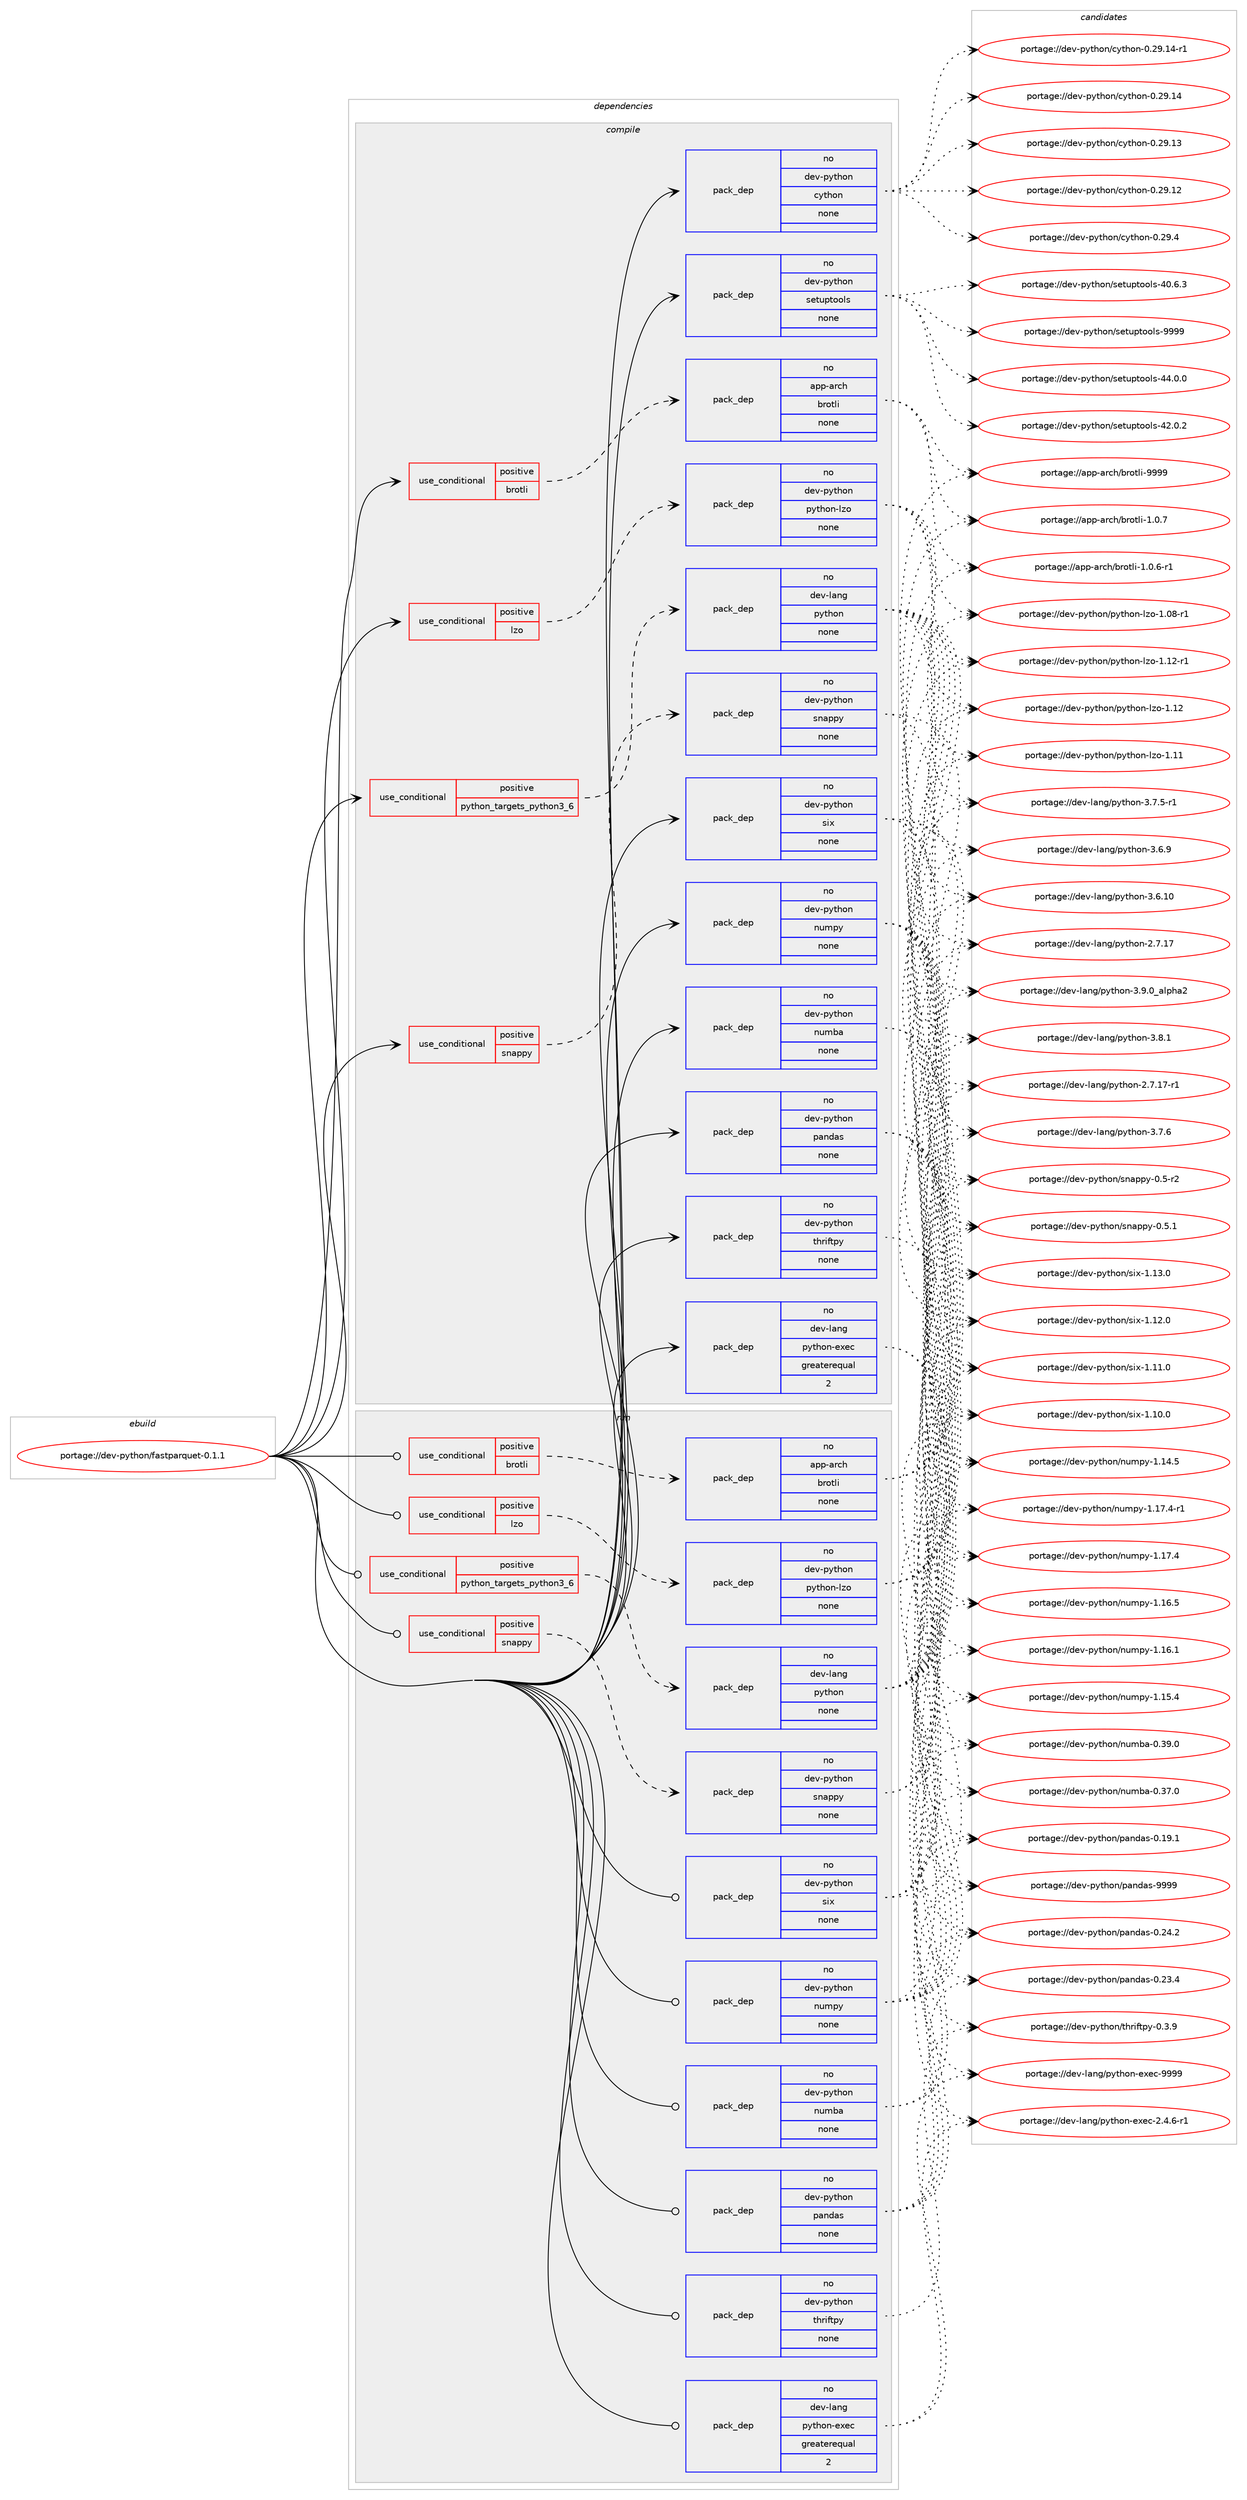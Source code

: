 digraph prolog {

# *************
# Graph options
# *************

newrank=true;
concentrate=true;
compound=true;
graph [rankdir=LR,fontname=Helvetica,fontsize=10,ranksep=1.5];#, ranksep=2.5, nodesep=0.2];
edge  [arrowhead=vee];
node  [fontname=Helvetica,fontsize=10];

# **********
# The ebuild
# **********

subgraph cluster_leftcol {
color=gray;
rank=same;
label=<<i>ebuild</i>>;
id [label="portage://dev-python/fastparquet-0.1.1", color=red, width=4, href="../dev-python/fastparquet-0.1.1.svg"];
}

# ****************
# The dependencies
# ****************

subgraph cluster_midcol {
color=gray;
label=<<i>dependencies</i>>;
subgraph cluster_compile {
fillcolor="#eeeeee";
style=filled;
label=<<i>compile</i>>;
subgraph cond116145 {
dependency461800 [label=<<TABLE BORDER="0" CELLBORDER="1" CELLSPACING="0" CELLPADDING="4"><TR><TD ROWSPAN="3" CELLPADDING="10">use_conditional</TD></TR><TR><TD>positive</TD></TR><TR><TD>brotli</TD></TR></TABLE>>, shape=none, color=red];
subgraph pack340665 {
dependency461801 [label=<<TABLE BORDER="0" CELLBORDER="1" CELLSPACING="0" CELLPADDING="4" WIDTH="220"><TR><TD ROWSPAN="6" CELLPADDING="30">pack_dep</TD></TR><TR><TD WIDTH="110">no</TD></TR><TR><TD>app-arch</TD></TR><TR><TD>brotli</TD></TR><TR><TD>none</TD></TR><TR><TD></TD></TR></TABLE>>, shape=none, color=blue];
}
dependency461800:e -> dependency461801:w [weight=20,style="dashed",arrowhead="vee"];
}
id:e -> dependency461800:w [weight=20,style="solid",arrowhead="vee"];
subgraph cond116146 {
dependency461802 [label=<<TABLE BORDER="0" CELLBORDER="1" CELLSPACING="0" CELLPADDING="4"><TR><TD ROWSPAN="3" CELLPADDING="10">use_conditional</TD></TR><TR><TD>positive</TD></TR><TR><TD>lzo</TD></TR></TABLE>>, shape=none, color=red];
subgraph pack340666 {
dependency461803 [label=<<TABLE BORDER="0" CELLBORDER="1" CELLSPACING="0" CELLPADDING="4" WIDTH="220"><TR><TD ROWSPAN="6" CELLPADDING="30">pack_dep</TD></TR><TR><TD WIDTH="110">no</TD></TR><TR><TD>dev-python</TD></TR><TR><TD>python-lzo</TD></TR><TR><TD>none</TD></TR><TR><TD></TD></TR></TABLE>>, shape=none, color=blue];
}
dependency461802:e -> dependency461803:w [weight=20,style="dashed",arrowhead="vee"];
}
id:e -> dependency461802:w [weight=20,style="solid",arrowhead="vee"];
subgraph cond116147 {
dependency461804 [label=<<TABLE BORDER="0" CELLBORDER="1" CELLSPACING="0" CELLPADDING="4"><TR><TD ROWSPAN="3" CELLPADDING="10">use_conditional</TD></TR><TR><TD>positive</TD></TR><TR><TD>python_targets_python3_6</TD></TR></TABLE>>, shape=none, color=red];
subgraph pack340667 {
dependency461805 [label=<<TABLE BORDER="0" CELLBORDER="1" CELLSPACING="0" CELLPADDING="4" WIDTH="220"><TR><TD ROWSPAN="6" CELLPADDING="30">pack_dep</TD></TR><TR><TD WIDTH="110">no</TD></TR><TR><TD>dev-lang</TD></TR><TR><TD>python</TD></TR><TR><TD>none</TD></TR><TR><TD></TD></TR></TABLE>>, shape=none, color=blue];
}
dependency461804:e -> dependency461805:w [weight=20,style="dashed",arrowhead="vee"];
}
id:e -> dependency461804:w [weight=20,style="solid",arrowhead="vee"];
subgraph cond116148 {
dependency461806 [label=<<TABLE BORDER="0" CELLBORDER="1" CELLSPACING="0" CELLPADDING="4"><TR><TD ROWSPAN="3" CELLPADDING="10">use_conditional</TD></TR><TR><TD>positive</TD></TR><TR><TD>snappy</TD></TR></TABLE>>, shape=none, color=red];
subgraph pack340668 {
dependency461807 [label=<<TABLE BORDER="0" CELLBORDER="1" CELLSPACING="0" CELLPADDING="4" WIDTH="220"><TR><TD ROWSPAN="6" CELLPADDING="30">pack_dep</TD></TR><TR><TD WIDTH="110">no</TD></TR><TR><TD>dev-python</TD></TR><TR><TD>snappy</TD></TR><TR><TD>none</TD></TR><TR><TD></TD></TR></TABLE>>, shape=none, color=blue];
}
dependency461806:e -> dependency461807:w [weight=20,style="dashed",arrowhead="vee"];
}
id:e -> dependency461806:w [weight=20,style="solid",arrowhead="vee"];
subgraph pack340669 {
dependency461808 [label=<<TABLE BORDER="0" CELLBORDER="1" CELLSPACING="0" CELLPADDING="4" WIDTH="220"><TR><TD ROWSPAN="6" CELLPADDING="30">pack_dep</TD></TR><TR><TD WIDTH="110">no</TD></TR><TR><TD>dev-lang</TD></TR><TR><TD>python-exec</TD></TR><TR><TD>greaterequal</TD></TR><TR><TD>2</TD></TR></TABLE>>, shape=none, color=blue];
}
id:e -> dependency461808:w [weight=20,style="solid",arrowhead="vee"];
subgraph pack340670 {
dependency461809 [label=<<TABLE BORDER="0" CELLBORDER="1" CELLSPACING="0" CELLPADDING="4" WIDTH="220"><TR><TD ROWSPAN="6" CELLPADDING="30">pack_dep</TD></TR><TR><TD WIDTH="110">no</TD></TR><TR><TD>dev-python</TD></TR><TR><TD>cython</TD></TR><TR><TD>none</TD></TR><TR><TD></TD></TR></TABLE>>, shape=none, color=blue];
}
id:e -> dependency461809:w [weight=20,style="solid",arrowhead="vee"];
subgraph pack340671 {
dependency461810 [label=<<TABLE BORDER="0" CELLBORDER="1" CELLSPACING="0" CELLPADDING="4" WIDTH="220"><TR><TD ROWSPAN="6" CELLPADDING="30">pack_dep</TD></TR><TR><TD WIDTH="110">no</TD></TR><TR><TD>dev-python</TD></TR><TR><TD>numba</TD></TR><TR><TD>none</TD></TR><TR><TD></TD></TR></TABLE>>, shape=none, color=blue];
}
id:e -> dependency461810:w [weight=20,style="solid",arrowhead="vee"];
subgraph pack340672 {
dependency461811 [label=<<TABLE BORDER="0" CELLBORDER="1" CELLSPACING="0" CELLPADDING="4" WIDTH="220"><TR><TD ROWSPAN="6" CELLPADDING="30">pack_dep</TD></TR><TR><TD WIDTH="110">no</TD></TR><TR><TD>dev-python</TD></TR><TR><TD>numpy</TD></TR><TR><TD>none</TD></TR><TR><TD></TD></TR></TABLE>>, shape=none, color=blue];
}
id:e -> dependency461811:w [weight=20,style="solid",arrowhead="vee"];
subgraph pack340673 {
dependency461812 [label=<<TABLE BORDER="0" CELLBORDER="1" CELLSPACING="0" CELLPADDING="4" WIDTH="220"><TR><TD ROWSPAN="6" CELLPADDING="30">pack_dep</TD></TR><TR><TD WIDTH="110">no</TD></TR><TR><TD>dev-python</TD></TR><TR><TD>pandas</TD></TR><TR><TD>none</TD></TR><TR><TD></TD></TR></TABLE>>, shape=none, color=blue];
}
id:e -> dependency461812:w [weight=20,style="solid",arrowhead="vee"];
subgraph pack340674 {
dependency461813 [label=<<TABLE BORDER="0" CELLBORDER="1" CELLSPACING="0" CELLPADDING="4" WIDTH="220"><TR><TD ROWSPAN="6" CELLPADDING="30">pack_dep</TD></TR><TR><TD WIDTH="110">no</TD></TR><TR><TD>dev-python</TD></TR><TR><TD>setuptools</TD></TR><TR><TD>none</TD></TR><TR><TD></TD></TR></TABLE>>, shape=none, color=blue];
}
id:e -> dependency461813:w [weight=20,style="solid",arrowhead="vee"];
subgraph pack340675 {
dependency461814 [label=<<TABLE BORDER="0" CELLBORDER="1" CELLSPACING="0" CELLPADDING="4" WIDTH="220"><TR><TD ROWSPAN="6" CELLPADDING="30">pack_dep</TD></TR><TR><TD WIDTH="110">no</TD></TR><TR><TD>dev-python</TD></TR><TR><TD>six</TD></TR><TR><TD>none</TD></TR><TR><TD></TD></TR></TABLE>>, shape=none, color=blue];
}
id:e -> dependency461814:w [weight=20,style="solid",arrowhead="vee"];
subgraph pack340676 {
dependency461815 [label=<<TABLE BORDER="0" CELLBORDER="1" CELLSPACING="0" CELLPADDING="4" WIDTH="220"><TR><TD ROWSPAN="6" CELLPADDING="30">pack_dep</TD></TR><TR><TD WIDTH="110">no</TD></TR><TR><TD>dev-python</TD></TR><TR><TD>thriftpy</TD></TR><TR><TD>none</TD></TR><TR><TD></TD></TR></TABLE>>, shape=none, color=blue];
}
id:e -> dependency461815:w [weight=20,style="solid",arrowhead="vee"];
}
subgraph cluster_compileandrun {
fillcolor="#eeeeee";
style=filled;
label=<<i>compile and run</i>>;
}
subgraph cluster_run {
fillcolor="#eeeeee";
style=filled;
label=<<i>run</i>>;
subgraph cond116149 {
dependency461816 [label=<<TABLE BORDER="0" CELLBORDER="1" CELLSPACING="0" CELLPADDING="4"><TR><TD ROWSPAN="3" CELLPADDING="10">use_conditional</TD></TR><TR><TD>positive</TD></TR><TR><TD>brotli</TD></TR></TABLE>>, shape=none, color=red];
subgraph pack340677 {
dependency461817 [label=<<TABLE BORDER="0" CELLBORDER="1" CELLSPACING="0" CELLPADDING="4" WIDTH="220"><TR><TD ROWSPAN="6" CELLPADDING="30">pack_dep</TD></TR><TR><TD WIDTH="110">no</TD></TR><TR><TD>app-arch</TD></TR><TR><TD>brotli</TD></TR><TR><TD>none</TD></TR><TR><TD></TD></TR></TABLE>>, shape=none, color=blue];
}
dependency461816:e -> dependency461817:w [weight=20,style="dashed",arrowhead="vee"];
}
id:e -> dependency461816:w [weight=20,style="solid",arrowhead="odot"];
subgraph cond116150 {
dependency461818 [label=<<TABLE BORDER="0" CELLBORDER="1" CELLSPACING="0" CELLPADDING="4"><TR><TD ROWSPAN="3" CELLPADDING="10">use_conditional</TD></TR><TR><TD>positive</TD></TR><TR><TD>lzo</TD></TR></TABLE>>, shape=none, color=red];
subgraph pack340678 {
dependency461819 [label=<<TABLE BORDER="0" CELLBORDER="1" CELLSPACING="0" CELLPADDING="4" WIDTH="220"><TR><TD ROWSPAN="6" CELLPADDING="30">pack_dep</TD></TR><TR><TD WIDTH="110">no</TD></TR><TR><TD>dev-python</TD></TR><TR><TD>python-lzo</TD></TR><TR><TD>none</TD></TR><TR><TD></TD></TR></TABLE>>, shape=none, color=blue];
}
dependency461818:e -> dependency461819:w [weight=20,style="dashed",arrowhead="vee"];
}
id:e -> dependency461818:w [weight=20,style="solid",arrowhead="odot"];
subgraph cond116151 {
dependency461820 [label=<<TABLE BORDER="0" CELLBORDER="1" CELLSPACING="0" CELLPADDING="4"><TR><TD ROWSPAN="3" CELLPADDING="10">use_conditional</TD></TR><TR><TD>positive</TD></TR><TR><TD>python_targets_python3_6</TD></TR></TABLE>>, shape=none, color=red];
subgraph pack340679 {
dependency461821 [label=<<TABLE BORDER="0" CELLBORDER="1" CELLSPACING="0" CELLPADDING="4" WIDTH="220"><TR><TD ROWSPAN="6" CELLPADDING="30">pack_dep</TD></TR><TR><TD WIDTH="110">no</TD></TR><TR><TD>dev-lang</TD></TR><TR><TD>python</TD></TR><TR><TD>none</TD></TR><TR><TD></TD></TR></TABLE>>, shape=none, color=blue];
}
dependency461820:e -> dependency461821:w [weight=20,style="dashed",arrowhead="vee"];
}
id:e -> dependency461820:w [weight=20,style="solid",arrowhead="odot"];
subgraph cond116152 {
dependency461822 [label=<<TABLE BORDER="0" CELLBORDER="1" CELLSPACING="0" CELLPADDING="4"><TR><TD ROWSPAN="3" CELLPADDING="10">use_conditional</TD></TR><TR><TD>positive</TD></TR><TR><TD>snappy</TD></TR></TABLE>>, shape=none, color=red];
subgraph pack340680 {
dependency461823 [label=<<TABLE BORDER="0" CELLBORDER="1" CELLSPACING="0" CELLPADDING="4" WIDTH="220"><TR><TD ROWSPAN="6" CELLPADDING="30">pack_dep</TD></TR><TR><TD WIDTH="110">no</TD></TR><TR><TD>dev-python</TD></TR><TR><TD>snappy</TD></TR><TR><TD>none</TD></TR><TR><TD></TD></TR></TABLE>>, shape=none, color=blue];
}
dependency461822:e -> dependency461823:w [weight=20,style="dashed",arrowhead="vee"];
}
id:e -> dependency461822:w [weight=20,style="solid",arrowhead="odot"];
subgraph pack340681 {
dependency461824 [label=<<TABLE BORDER="0" CELLBORDER="1" CELLSPACING="0" CELLPADDING="4" WIDTH="220"><TR><TD ROWSPAN="6" CELLPADDING="30">pack_dep</TD></TR><TR><TD WIDTH="110">no</TD></TR><TR><TD>dev-lang</TD></TR><TR><TD>python-exec</TD></TR><TR><TD>greaterequal</TD></TR><TR><TD>2</TD></TR></TABLE>>, shape=none, color=blue];
}
id:e -> dependency461824:w [weight=20,style="solid",arrowhead="odot"];
subgraph pack340682 {
dependency461825 [label=<<TABLE BORDER="0" CELLBORDER="1" CELLSPACING="0" CELLPADDING="4" WIDTH="220"><TR><TD ROWSPAN="6" CELLPADDING="30">pack_dep</TD></TR><TR><TD WIDTH="110">no</TD></TR><TR><TD>dev-python</TD></TR><TR><TD>numba</TD></TR><TR><TD>none</TD></TR><TR><TD></TD></TR></TABLE>>, shape=none, color=blue];
}
id:e -> dependency461825:w [weight=20,style="solid",arrowhead="odot"];
subgraph pack340683 {
dependency461826 [label=<<TABLE BORDER="0" CELLBORDER="1" CELLSPACING="0" CELLPADDING="4" WIDTH="220"><TR><TD ROWSPAN="6" CELLPADDING="30">pack_dep</TD></TR><TR><TD WIDTH="110">no</TD></TR><TR><TD>dev-python</TD></TR><TR><TD>numpy</TD></TR><TR><TD>none</TD></TR><TR><TD></TD></TR></TABLE>>, shape=none, color=blue];
}
id:e -> dependency461826:w [weight=20,style="solid",arrowhead="odot"];
subgraph pack340684 {
dependency461827 [label=<<TABLE BORDER="0" CELLBORDER="1" CELLSPACING="0" CELLPADDING="4" WIDTH="220"><TR><TD ROWSPAN="6" CELLPADDING="30">pack_dep</TD></TR><TR><TD WIDTH="110">no</TD></TR><TR><TD>dev-python</TD></TR><TR><TD>pandas</TD></TR><TR><TD>none</TD></TR><TR><TD></TD></TR></TABLE>>, shape=none, color=blue];
}
id:e -> dependency461827:w [weight=20,style="solid",arrowhead="odot"];
subgraph pack340685 {
dependency461828 [label=<<TABLE BORDER="0" CELLBORDER="1" CELLSPACING="0" CELLPADDING="4" WIDTH="220"><TR><TD ROWSPAN="6" CELLPADDING="30">pack_dep</TD></TR><TR><TD WIDTH="110">no</TD></TR><TR><TD>dev-python</TD></TR><TR><TD>six</TD></TR><TR><TD>none</TD></TR><TR><TD></TD></TR></TABLE>>, shape=none, color=blue];
}
id:e -> dependency461828:w [weight=20,style="solid",arrowhead="odot"];
subgraph pack340686 {
dependency461829 [label=<<TABLE BORDER="0" CELLBORDER="1" CELLSPACING="0" CELLPADDING="4" WIDTH="220"><TR><TD ROWSPAN="6" CELLPADDING="30">pack_dep</TD></TR><TR><TD WIDTH="110">no</TD></TR><TR><TD>dev-python</TD></TR><TR><TD>thriftpy</TD></TR><TR><TD>none</TD></TR><TR><TD></TD></TR></TABLE>>, shape=none, color=blue];
}
id:e -> dependency461829:w [weight=20,style="solid",arrowhead="odot"];
}
}

# **************
# The candidates
# **************

subgraph cluster_choices {
rank=same;
color=gray;
label=<<i>candidates</i>>;

subgraph choice340665 {
color=black;
nodesep=1;
choice9711211245971149910447981141111161081054557575757 [label="portage://app-arch/brotli-9999", color=red, width=4,href="../app-arch/brotli-9999.svg"];
choice971121124597114991044798114111116108105454946484655 [label="portage://app-arch/brotli-1.0.7", color=red, width=4,href="../app-arch/brotli-1.0.7.svg"];
choice9711211245971149910447981141111161081054549464846544511449 [label="portage://app-arch/brotli-1.0.6-r1", color=red, width=4,href="../app-arch/brotli-1.0.6-r1.svg"];
dependency461801:e -> choice9711211245971149910447981141111161081054557575757:w [style=dotted,weight="100"];
dependency461801:e -> choice971121124597114991044798114111116108105454946484655:w [style=dotted,weight="100"];
dependency461801:e -> choice9711211245971149910447981141111161081054549464846544511449:w [style=dotted,weight="100"];
}
subgraph choice340666 {
color=black;
nodesep=1;
choice10010111845112121116104111110471121211161041111104510812211145494649504511449 [label="portage://dev-python/python-lzo-1.12-r1", color=red, width=4,href="../dev-python/python-lzo-1.12-r1.svg"];
choice1001011184511212111610411111047112121116104111110451081221114549464950 [label="portage://dev-python/python-lzo-1.12", color=red, width=4,href="../dev-python/python-lzo-1.12.svg"];
choice1001011184511212111610411111047112121116104111110451081221114549464949 [label="portage://dev-python/python-lzo-1.11", color=red, width=4,href="../dev-python/python-lzo-1.11.svg"];
choice10010111845112121116104111110471121211161041111104510812211145494648564511449 [label="portage://dev-python/python-lzo-1.08-r1", color=red, width=4,href="../dev-python/python-lzo-1.08-r1.svg"];
dependency461803:e -> choice10010111845112121116104111110471121211161041111104510812211145494649504511449:w [style=dotted,weight="100"];
dependency461803:e -> choice1001011184511212111610411111047112121116104111110451081221114549464950:w [style=dotted,weight="100"];
dependency461803:e -> choice1001011184511212111610411111047112121116104111110451081221114549464949:w [style=dotted,weight="100"];
dependency461803:e -> choice10010111845112121116104111110471121211161041111104510812211145494648564511449:w [style=dotted,weight="100"];
}
subgraph choice340667 {
color=black;
nodesep=1;
choice10010111845108971101034711212111610411111045514657464895971081121049750 [label="portage://dev-lang/python-3.9.0_alpha2", color=red, width=4,href="../dev-lang/python-3.9.0_alpha2.svg"];
choice100101118451089711010347112121116104111110455146564649 [label="portage://dev-lang/python-3.8.1", color=red, width=4,href="../dev-lang/python-3.8.1.svg"];
choice100101118451089711010347112121116104111110455146554654 [label="portage://dev-lang/python-3.7.6", color=red, width=4,href="../dev-lang/python-3.7.6.svg"];
choice1001011184510897110103471121211161041111104551465546534511449 [label="portage://dev-lang/python-3.7.5-r1", color=red, width=4,href="../dev-lang/python-3.7.5-r1.svg"];
choice100101118451089711010347112121116104111110455146544657 [label="portage://dev-lang/python-3.6.9", color=red, width=4,href="../dev-lang/python-3.6.9.svg"];
choice10010111845108971101034711212111610411111045514654464948 [label="portage://dev-lang/python-3.6.10", color=red, width=4,href="../dev-lang/python-3.6.10.svg"];
choice100101118451089711010347112121116104111110455046554649554511449 [label="portage://dev-lang/python-2.7.17-r1", color=red, width=4,href="../dev-lang/python-2.7.17-r1.svg"];
choice10010111845108971101034711212111610411111045504655464955 [label="portage://dev-lang/python-2.7.17", color=red, width=4,href="../dev-lang/python-2.7.17.svg"];
dependency461805:e -> choice10010111845108971101034711212111610411111045514657464895971081121049750:w [style=dotted,weight="100"];
dependency461805:e -> choice100101118451089711010347112121116104111110455146564649:w [style=dotted,weight="100"];
dependency461805:e -> choice100101118451089711010347112121116104111110455146554654:w [style=dotted,weight="100"];
dependency461805:e -> choice1001011184510897110103471121211161041111104551465546534511449:w [style=dotted,weight="100"];
dependency461805:e -> choice100101118451089711010347112121116104111110455146544657:w [style=dotted,weight="100"];
dependency461805:e -> choice10010111845108971101034711212111610411111045514654464948:w [style=dotted,weight="100"];
dependency461805:e -> choice100101118451089711010347112121116104111110455046554649554511449:w [style=dotted,weight="100"];
dependency461805:e -> choice10010111845108971101034711212111610411111045504655464955:w [style=dotted,weight="100"];
}
subgraph choice340668 {
color=black;
nodesep=1;
choice100101118451121211161041111104711511097112112121454846534649 [label="portage://dev-python/snappy-0.5.1", color=red, width=4,href="../dev-python/snappy-0.5.1.svg"];
choice100101118451121211161041111104711511097112112121454846534511450 [label="portage://dev-python/snappy-0.5-r2", color=red, width=4,href="../dev-python/snappy-0.5-r2.svg"];
dependency461807:e -> choice100101118451121211161041111104711511097112112121454846534649:w [style=dotted,weight="100"];
dependency461807:e -> choice100101118451121211161041111104711511097112112121454846534511450:w [style=dotted,weight="100"];
}
subgraph choice340669 {
color=black;
nodesep=1;
choice10010111845108971101034711212111610411111045101120101994557575757 [label="portage://dev-lang/python-exec-9999", color=red, width=4,href="../dev-lang/python-exec-9999.svg"];
choice10010111845108971101034711212111610411111045101120101994550465246544511449 [label="portage://dev-lang/python-exec-2.4.6-r1", color=red, width=4,href="../dev-lang/python-exec-2.4.6-r1.svg"];
dependency461808:e -> choice10010111845108971101034711212111610411111045101120101994557575757:w [style=dotted,weight="100"];
dependency461808:e -> choice10010111845108971101034711212111610411111045101120101994550465246544511449:w [style=dotted,weight="100"];
}
subgraph choice340670 {
color=black;
nodesep=1;
choice10010111845112121116104111110479912111610411111045484650574652 [label="portage://dev-python/cython-0.29.4", color=red, width=4,href="../dev-python/cython-0.29.4.svg"];
choice10010111845112121116104111110479912111610411111045484650574649524511449 [label="portage://dev-python/cython-0.29.14-r1", color=red, width=4,href="../dev-python/cython-0.29.14-r1.svg"];
choice1001011184511212111610411111047991211161041111104548465057464952 [label="portage://dev-python/cython-0.29.14", color=red, width=4,href="../dev-python/cython-0.29.14.svg"];
choice1001011184511212111610411111047991211161041111104548465057464951 [label="portage://dev-python/cython-0.29.13", color=red, width=4,href="../dev-python/cython-0.29.13.svg"];
choice1001011184511212111610411111047991211161041111104548465057464950 [label="portage://dev-python/cython-0.29.12", color=red, width=4,href="../dev-python/cython-0.29.12.svg"];
dependency461809:e -> choice10010111845112121116104111110479912111610411111045484650574652:w [style=dotted,weight="100"];
dependency461809:e -> choice10010111845112121116104111110479912111610411111045484650574649524511449:w [style=dotted,weight="100"];
dependency461809:e -> choice1001011184511212111610411111047991211161041111104548465057464952:w [style=dotted,weight="100"];
dependency461809:e -> choice1001011184511212111610411111047991211161041111104548465057464951:w [style=dotted,weight="100"];
dependency461809:e -> choice1001011184511212111610411111047991211161041111104548465057464950:w [style=dotted,weight="100"];
}
subgraph choice340671 {
color=black;
nodesep=1;
choice1001011184511212111610411111047110117109989745484651574648 [label="portage://dev-python/numba-0.39.0", color=red, width=4,href="../dev-python/numba-0.39.0.svg"];
choice1001011184511212111610411111047110117109989745484651554648 [label="portage://dev-python/numba-0.37.0", color=red, width=4,href="../dev-python/numba-0.37.0.svg"];
dependency461810:e -> choice1001011184511212111610411111047110117109989745484651574648:w [style=dotted,weight="100"];
dependency461810:e -> choice1001011184511212111610411111047110117109989745484651554648:w [style=dotted,weight="100"];
}
subgraph choice340672 {
color=black;
nodesep=1;
choice1001011184511212111610411111047110117109112121454946495546524511449 [label="portage://dev-python/numpy-1.17.4-r1", color=red, width=4,href="../dev-python/numpy-1.17.4-r1.svg"];
choice100101118451121211161041111104711011710911212145494649554652 [label="portage://dev-python/numpy-1.17.4", color=red, width=4,href="../dev-python/numpy-1.17.4.svg"];
choice100101118451121211161041111104711011710911212145494649544653 [label="portage://dev-python/numpy-1.16.5", color=red, width=4,href="../dev-python/numpy-1.16.5.svg"];
choice100101118451121211161041111104711011710911212145494649544649 [label="portage://dev-python/numpy-1.16.1", color=red, width=4,href="../dev-python/numpy-1.16.1.svg"];
choice100101118451121211161041111104711011710911212145494649534652 [label="portage://dev-python/numpy-1.15.4", color=red, width=4,href="../dev-python/numpy-1.15.4.svg"];
choice100101118451121211161041111104711011710911212145494649524653 [label="portage://dev-python/numpy-1.14.5", color=red, width=4,href="../dev-python/numpy-1.14.5.svg"];
dependency461811:e -> choice1001011184511212111610411111047110117109112121454946495546524511449:w [style=dotted,weight="100"];
dependency461811:e -> choice100101118451121211161041111104711011710911212145494649554652:w [style=dotted,weight="100"];
dependency461811:e -> choice100101118451121211161041111104711011710911212145494649544653:w [style=dotted,weight="100"];
dependency461811:e -> choice100101118451121211161041111104711011710911212145494649544649:w [style=dotted,weight="100"];
dependency461811:e -> choice100101118451121211161041111104711011710911212145494649534652:w [style=dotted,weight="100"];
dependency461811:e -> choice100101118451121211161041111104711011710911212145494649524653:w [style=dotted,weight="100"];
}
subgraph choice340673 {
color=black;
nodesep=1;
choice100101118451121211161041111104711297110100971154557575757 [label="portage://dev-python/pandas-9999", color=red, width=4,href="../dev-python/pandas-9999.svg"];
choice1001011184511212111610411111047112971101009711545484650524650 [label="portage://dev-python/pandas-0.24.2", color=red, width=4,href="../dev-python/pandas-0.24.2.svg"];
choice1001011184511212111610411111047112971101009711545484650514652 [label="portage://dev-python/pandas-0.23.4", color=red, width=4,href="../dev-python/pandas-0.23.4.svg"];
choice1001011184511212111610411111047112971101009711545484649574649 [label="portage://dev-python/pandas-0.19.1", color=red, width=4,href="../dev-python/pandas-0.19.1.svg"];
dependency461812:e -> choice100101118451121211161041111104711297110100971154557575757:w [style=dotted,weight="100"];
dependency461812:e -> choice1001011184511212111610411111047112971101009711545484650524650:w [style=dotted,weight="100"];
dependency461812:e -> choice1001011184511212111610411111047112971101009711545484650514652:w [style=dotted,weight="100"];
dependency461812:e -> choice1001011184511212111610411111047112971101009711545484649574649:w [style=dotted,weight="100"];
}
subgraph choice340674 {
color=black;
nodesep=1;
choice10010111845112121116104111110471151011161171121161111111081154557575757 [label="portage://dev-python/setuptools-9999", color=red, width=4,href="../dev-python/setuptools-9999.svg"];
choice100101118451121211161041111104711510111611711211611111110811545525246484648 [label="portage://dev-python/setuptools-44.0.0", color=red, width=4,href="../dev-python/setuptools-44.0.0.svg"];
choice100101118451121211161041111104711510111611711211611111110811545525046484650 [label="portage://dev-python/setuptools-42.0.2", color=red, width=4,href="../dev-python/setuptools-42.0.2.svg"];
choice100101118451121211161041111104711510111611711211611111110811545524846544651 [label="portage://dev-python/setuptools-40.6.3", color=red, width=4,href="../dev-python/setuptools-40.6.3.svg"];
dependency461813:e -> choice10010111845112121116104111110471151011161171121161111111081154557575757:w [style=dotted,weight="100"];
dependency461813:e -> choice100101118451121211161041111104711510111611711211611111110811545525246484648:w [style=dotted,weight="100"];
dependency461813:e -> choice100101118451121211161041111104711510111611711211611111110811545525046484650:w [style=dotted,weight="100"];
dependency461813:e -> choice100101118451121211161041111104711510111611711211611111110811545524846544651:w [style=dotted,weight="100"];
}
subgraph choice340675 {
color=black;
nodesep=1;
choice100101118451121211161041111104711510512045494649514648 [label="portage://dev-python/six-1.13.0", color=red, width=4,href="../dev-python/six-1.13.0.svg"];
choice100101118451121211161041111104711510512045494649504648 [label="portage://dev-python/six-1.12.0", color=red, width=4,href="../dev-python/six-1.12.0.svg"];
choice100101118451121211161041111104711510512045494649494648 [label="portage://dev-python/six-1.11.0", color=red, width=4,href="../dev-python/six-1.11.0.svg"];
choice100101118451121211161041111104711510512045494649484648 [label="portage://dev-python/six-1.10.0", color=red, width=4,href="../dev-python/six-1.10.0.svg"];
dependency461814:e -> choice100101118451121211161041111104711510512045494649514648:w [style=dotted,weight="100"];
dependency461814:e -> choice100101118451121211161041111104711510512045494649504648:w [style=dotted,weight="100"];
dependency461814:e -> choice100101118451121211161041111104711510512045494649494648:w [style=dotted,weight="100"];
dependency461814:e -> choice100101118451121211161041111104711510512045494649484648:w [style=dotted,weight="100"];
}
subgraph choice340676 {
color=black;
nodesep=1;
choice1001011184511212111610411111047116104114105102116112121454846514657 [label="portage://dev-python/thriftpy-0.3.9", color=red, width=4,href="../dev-python/thriftpy-0.3.9.svg"];
dependency461815:e -> choice1001011184511212111610411111047116104114105102116112121454846514657:w [style=dotted,weight="100"];
}
subgraph choice340677 {
color=black;
nodesep=1;
choice9711211245971149910447981141111161081054557575757 [label="portage://app-arch/brotli-9999", color=red, width=4,href="../app-arch/brotli-9999.svg"];
choice971121124597114991044798114111116108105454946484655 [label="portage://app-arch/brotli-1.0.7", color=red, width=4,href="../app-arch/brotli-1.0.7.svg"];
choice9711211245971149910447981141111161081054549464846544511449 [label="portage://app-arch/brotli-1.0.6-r1", color=red, width=4,href="../app-arch/brotli-1.0.6-r1.svg"];
dependency461817:e -> choice9711211245971149910447981141111161081054557575757:w [style=dotted,weight="100"];
dependency461817:e -> choice971121124597114991044798114111116108105454946484655:w [style=dotted,weight="100"];
dependency461817:e -> choice9711211245971149910447981141111161081054549464846544511449:w [style=dotted,weight="100"];
}
subgraph choice340678 {
color=black;
nodesep=1;
choice10010111845112121116104111110471121211161041111104510812211145494649504511449 [label="portage://dev-python/python-lzo-1.12-r1", color=red, width=4,href="../dev-python/python-lzo-1.12-r1.svg"];
choice1001011184511212111610411111047112121116104111110451081221114549464950 [label="portage://dev-python/python-lzo-1.12", color=red, width=4,href="../dev-python/python-lzo-1.12.svg"];
choice1001011184511212111610411111047112121116104111110451081221114549464949 [label="portage://dev-python/python-lzo-1.11", color=red, width=4,href="../dev-python/python-lzo-1.11.svg"];
choice10010111845112121116104111110471121211161041111104510812211145494648564511449 [label="portage://dev-python/python-lzo-1.08-r1", color=red, width=4,href="../dev-python/python-lzo-1.08-r1.svg"];
dependency461819:e -> choice10010111845112121116104111110471121211161041111104510812211145494649504511449:w [style=dotted,weight="100"];
dependency461819:e -> choice1001011184511212111610411111047112121116104111110451081221114549464950:w [style=dotted,weight="100"];
dependency461819:e -> choice1001011184511212111610411111047112121116104111110451081221114549464949:w [style=dotted,weight="100"];
dependency461819:e -> choice10010111845112121116104111110471121211161041111104510812211145494648564511449:w [style=dotted,weight="100"];
}
subgraph choice340679 {
color=black;
nodesep=1;
choice10010111845108971101034711212111610411111045514657464895971081121049750 [label="portage://dev-lang/python-3.9.0_alpha2", color=red, width=4,href="../dev-lang/python-3.9.0_alpha2.svg"];
choice100101118451089711010347112121116104111110455146564649 [label="portage://dev-lang/python-3.8.1", color=red, width=4,href="../dev-lang/python-3.8.1.svg"];
choice100101118451089711010347112121116104111110455146554654 [label="portage://dev-lang/python-3.7.6", color=red, width=4,href="../dev-lang/python-3.7.6.svg"];
choice1001011184510897110103471121211161041111104551465546534511449 [label="portage://dev-lang/python-3.7.5-r1", color=red, width=4,href="../dev-lang/python-3.7.5-r1.svg"];
choice100101118451089711010347112121116104111110455146544657 [label="portage://dev-lang/python-3.6.9", color=red, width=4,href="../dev-lang/python-3.6.9.svg"];
choice10010111845108971101034711212111610411111045514654464948 [label="portage://dev-lang/python-3.6.10", color=red, width=4,href="../dev-lang/python-3.6.10.svg"];
choice100101118451089711010347112121116104111110455046554649554511449 [label="portage://dev-lang/python-2.7.17-r1", color=red, width=4,href="../dev-lang/python-2.7.17-r1.svg"];
choice10010111845108971101034711212111610411111045504655464955 [label="portage://dev-lang/python-2.7.17", color=red, width=4,href="../dev-lang/python-2.7.17.svg"];
dependency461821:e -> choice10010111845108971101034711212111610411111045514657464895971081121049750:w [style=dotted,weight="100"];
dependency461821:e -> choice100101118451089711010347112121116104111110455146564649:w [style=dotted,weight="100"];
dependency461821:e -> choice100101118451089711010347112121116104111110455146554654:w [style=dotted,weight="100"];
dependency461821:e -> choice1001011184510897110103471121211161041111104551465546534511449:w [style=dotted,weight="100"];
dependency461821:e -> choice100101118451089711010347112121116104111110455146544657:w [style=dotted,weight="100"];
dependency461821:e -> choice10010111845108971101034711212111610411111045514654464948:w [style=dotted,weight="100"];
dependency461821:e -> choice100101118451089711010347112121116104111110455046554649554511449:w [style=dotted,weight="100"];
dependency461821:e -> choice10010111845108971101034711212111610411111045504655464955:w [style=dotted,weight="100"];
}
subgraph choice340680 {
color=black;
nodesep=1;
choice100101118451121211161041111104711511097112112121454846534649 [label="portage://dev-python/snappy-0.5.1", color=red, width=4,href="../dev-python/snappy-0.5.1.svg"];
choice100101118451121211161041111104711511097112112121454846534511450 [label="portage://dev-python/snappy-0.5-r2", color=red, width=4,href="../dev-python/snappy-0.5-r2.svg"];
dependency461823:e -> choice100101118451121211161041111104711511097112112121454846534649:w [style=dotted,weight="100"];
dependency461823:e -> choice100101118451121211161041111104711511097112112121454846534511450:w [style=dotted,weight="100"];
}
subgraph choice340681 {
color=black;
nodesep=1;
choice10010111845108971101034711212111610411111045101120101994557575757 [label="portage://dev-lang/python-exec-9999", color=red, width=4,href="../dev-lang/python-exec-9999.svg"];
choice10010111845108971101034711212111610411111045101120101994550465246544511449 [label="portage://dev-lang/python-exec-2.4.6-r1", color=red, width=4,href="../dev-lang/python-exec-2.4.6-r1.svg"];
dependency461824:e -> choice10010111845108971101034711212111610411111045101120101994557575757:w [style=dotted,weight="100"];
dependency461824:e -> choice10010111845108971101034711212111610411111045101120101994550465246544511449:w [style=dotted,weight="100"];
}
subgraph choice340682 {
color=black;
nodesep=1;
choice1001011184511212111610411111047110117109989745484651574648 [label="portage://dev-python/numba-0.39.0", color=red, width=4,href="../dev-python/numba-0.39.0.svg"];
choice1001011184511212111610411111047110117109989745484651554648 [label="portage://dev-python/numba-0.37.0", color=red, width=4,href="../dev-python/numba-0.37.0.svg"];
dependency461825:e -> choice1001011184511212111610411111047110117109989745484651574648:w [style=dotted,weight="100"];
dependency461825:e -> choice1001011184511212111610411111047110117109989745484651554648:w [style=dotted,weight="100"];
}
subgraph choice340683 {
color=black;
nodesep=1;
choice1001011184511212111610411111047110117109112121454946495546524511449 [label="portage://dev-python/numpy-1.17.4-r1", color=red, width=4,href="../dev-python/numpy-1.17.4-r1.svg"];
choice100101118451121211161041111104711011710911212145494649554652 [label="portage://dev-python/numpy-1.17.4", color=red, width=4,href="../dev-python/numpy-1.17.4.svg"];
choice100101118451121211161041111104711011710911212145494649544653 [label="portage://dev-python/numpy-1.16.5", color=red, width=4,href="../dev-python/numpy-1.16.5.svg"];
choice100101118451121211161041111104711011710911212145494649544649 [label="portage://dev-python/numpy-1.16.1", color=red, width=4,href="../dev-python/numpy-1.16.1.svg"];
choice100101118451121211161041111104711011710911212145494649534652 [label="portage://dev-python/numpy-1.15.4", color=red, width=4,href="../dev-python/numpy-1.15.4.svg"];
choice100101118451121211161041111104711011710911212145494649524653 [label="portage://dev-python/numpy-1.14.5", color=red, width=4,href="../dev-python/numpy-1.14.5.svg"];
dependency461826:e -> choice1001011184511212111610411111047110117109112121454946495546524511449:w [style=dotted,weight="100"];
dependency461826:e -> choice100101118451121211161041111104711011710911212145494649554652:w [style=dotted,weight="100"];
dependency461826:e -> choice100101118451121211161041111104711011710911212145494649544653:w [style=dotted,weight="100"];
dependency461826:e -> choice100101118451121211161041111104711011710911212145494649544649:w [style=dotted,weight="100"];
dependency461826:e -> choice100101118451121211161041111104711011710911212145494649534652:w [style=dotted,weight="100"];
dependency461826:e -> choice100101118451121211161041111104711011710911212145494649524653:w [style=dotted,weight="100"];
}
subgraph choice340684 {
color=black;
nodesep=1;
choice100101118451121211161041111104711297110100971154557575757 [label="portage://dev-python/pandas-9999", color=red, width=4,href="../dev-python/pandas-9999.svg"];
choice1001011184511212111610411111047112971101009711545484650524650 [label="portage://dev-python/pandas-0.24.2", color=red, width=4,href="../dev-python/pandas-0.24.2.svg"];
choice1001011184511212111610411111047112971101009711545484650514652 [label="portage://dev-python/pandas-0.23.4", color=red, width=4,href="../dev-python/pandas-0.23.4.svg"];
choice1001011184511212111610411111047112971101009711545484649574649 [label="portage://dev-python/pandas-0.19.1", color=red, width=4,href="../dev-python/pandas-0.19.1.svg"];
dependency461827:e -> choice100101118451121211161041111104711297110100971154557575757:w [style=dotted,weight="100"];
dependency461827:e -> choice1001011184511212111610411111047112971101009711545484650524650:w [style=dotted,weight="100"];
dependency461827:e -> choice1001011184511212111610411111047112971101009711545484650514652:w [style=dotted,weight="100"];
dependency461827:e -> choice1001011184511212111610411111047112971101009711545484649574649:w [style=dotted,weight="100"];
}
subgraph choice340685 {
color=black;
nodesep=1;
choice100101118451121211161041111104711510512045494649514648 [label="portage://dev-python/six-1.13.0", color=red, width=4,href="../dev-python/six-1.13.0.svg"];
choice100101118451121211161041111104711510512045494649504648 [label="portage://dev-python/six-1.12.0", color=red, width=4,href="../dev-python/six-1.12.0.svg"];
choice100101118451121211161041111104711510512045494649494648 [label="portage://dev-python/six-1.11.0", color=red, width=4,href="../dev-python/six-1.11.0.svg"];
choice100101118451121211161041111104711510512045494649484648 [label="portage://dev-python/six-1.10.0", color=red, width=4,href="../dev-python/six-1.10.0.svg"];
dependency461828:e -> choice100101118451121211161041111104711510512045494649514648:w [style=dotted,weight="100"];
dependency461828:e -> choice100101118451121211161041111104711510512045494649504648:w [style=dotted,weight="100"];
dependency461828:e -> choice100101118451121211161041111104711510512045494649494648:w [style=dotted,weight="100"];
dependency461828:e -> choice100101118451121211161041111104711510512045494649484648:w [style=dotted,weight="100"];
}
subgraph choice340686 {
color=black;
nodesep=1;
choice1001011184511212111610411111047116104114105102116112121454846514657 [label="portage://dev-python/thriftpy-0.3.9", color=red, width=4,href="../dev-python/thriftpy-0.3.9.svg"];
dependency461829:e -> choice1001011184511212111610411111047116104114105102116112121454846514657:w [style=dotted,weight="100"];
}
}

}
